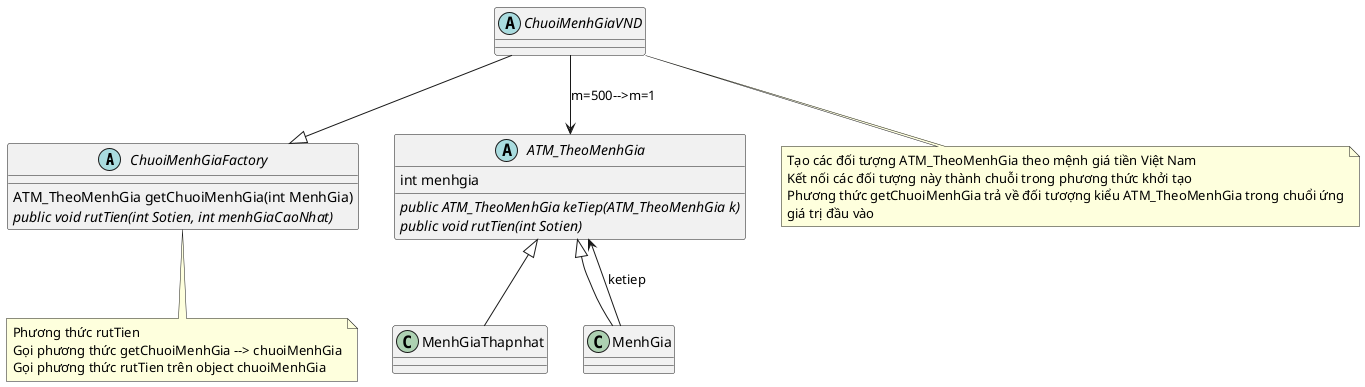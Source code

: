 @startuml
'https://plantuml.com/sequence-diagram

abstract ChuoiMenhGiaFactory
{
    ATM_TheoMenhGia getChuoiMenhGia(int MenhGia)
    public {abstract} void rutTien(int Sotien, int menhGiaCaoNhat)
}
note bottom of ChuoiMenhGiaFactory
Phương thức rutTien
Gọi phương thức getChuoiMenhGia --> chuoiMenhGia
Gọi phương thức rutTien trên object chuoiMenhGia
end note


abstract ChuoiMenhGiaVND

ChuoiMenhGiaVND --|> ChuoiMenhGiaFactory
ChuoiMenhGiaVND --> ATM_TheoMenhGia: m=500-->m=1


note bottom of ChuoiMenhGiaVND
Tạo các đối tượng ATM_TheoMenhGia theo mệnh giá tiền Việt Nam
Kết nối các đối tượng này thành chuỗi trong phương thức khởi tạo
Phương thức getChuoiMenhGia trả về đối tươợng kiểu ATM_TheoMenhGia trong chuổi ứng
giá trị đầu vào
end note

abstract ATM_TheoMenhGia
{
int menhgia
public {abstract} ATM_TheoMenhGia keTiep(ATM_TheoMenhGia k)
public {abstract} void rutTien(int Sotien)
}

ATM_TheoMenhGia <|-- MenhGiaThapnhat
ATM_TheoMenhGia <|-- MenhGia
MenhGia--> ATM_TheoMenhGia:ketiep





@enduml